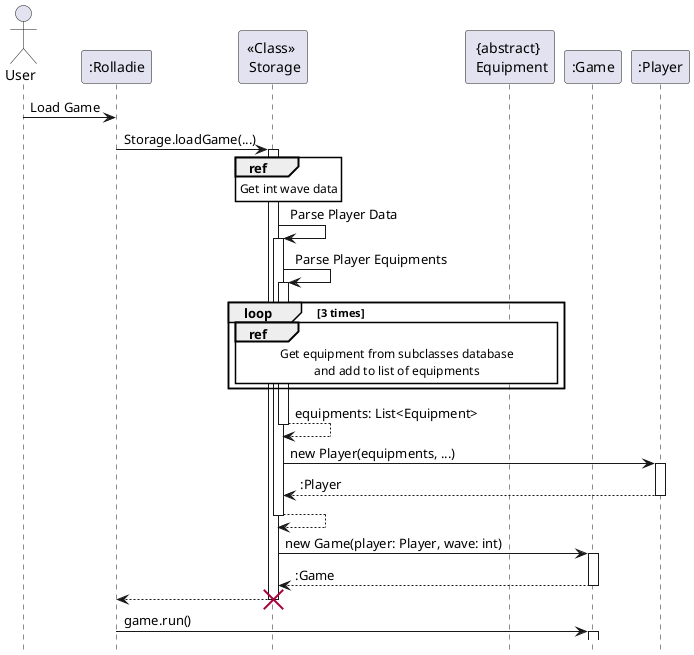 @startuml
hide footbox
skinparam sequenceReferenceBackgroundColor #FFFFFF
actor User

participant ":Rolladie" as Rolladie
participant "<<Class>> \n Storage" as Storage
participant "{abstract} \n Equipment" as Equipment
participant ":Game" as Game
participant ":Player" as Player

User -> Rolladie: Load Game
Rolladie -> Storage: Storage.loadGame(...)
activate Storage
ref over Storage
    Get int wave data
end ref
Storage -> Storage: Parse Player Data
activate Storage
    Storage -> Storage: Parse Player Equipments
    activate Storage
        loop 3 times
            ref over Storage, Equipment
                Get equipment from subclasses database
                and add to list of equipments
            end ref
        end loop
        Storage --> Storage: equipments: List<Equipment>
    deactivate Storage
    Storage -> Player: new Player(equipments, ...)
    activate Player
    Player --> Storage: :Player
    deactivate Player
    Storage --> Storage:
deactivate Storage

Storage -> Game: new Game(player: Player, wave: int)
activate Game
Game --> Storage: :Game
deactivate Game
Storage --> Rolladie:
destroy Storage
Rolladie -> Game: game.run()
activate Game
@enduml